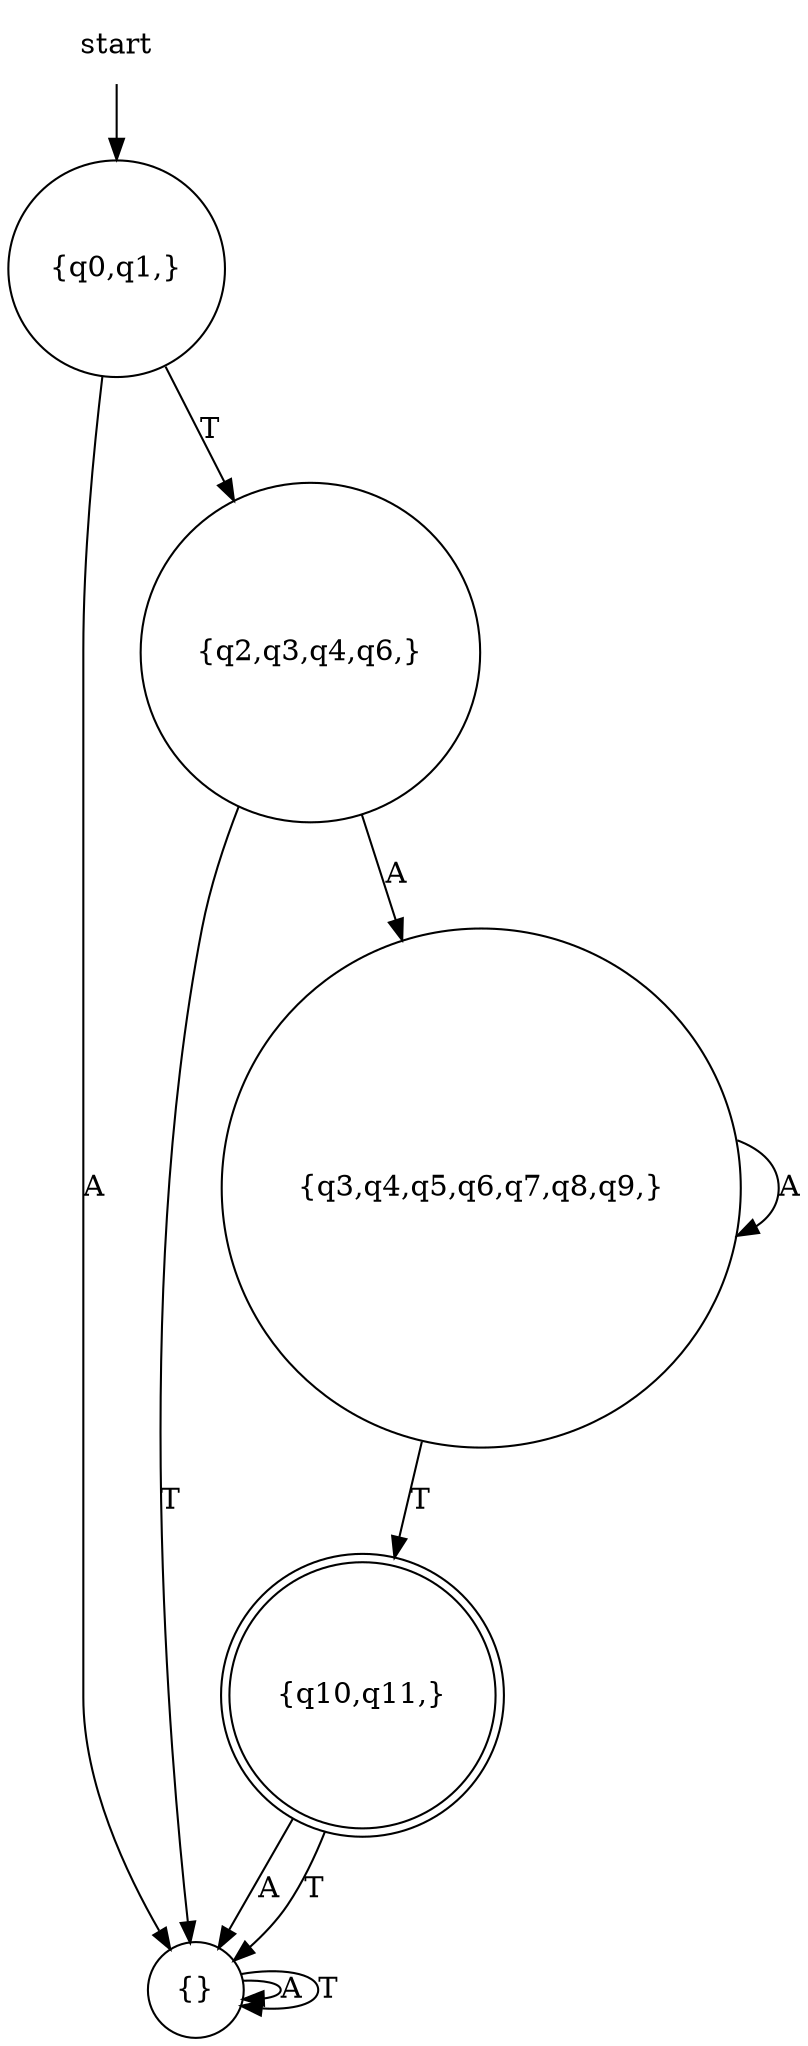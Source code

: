 digraph automaton {
    node [shape=none]; start;
    node [shape=doublecircle]; "{q10,q11,}";
    node [shape=circle];
    start -> "{q0,q1,}";
    "{q0,q1,}" -> "{}" [label="A"];
    "{q0,q1,}" -> "{q2,q3,q4,q6,}" [label="T"];
    "{}" -> "{}" [label="A"];
    "{}" -> "{}" [label="T"];
    "{q2,q3,q4,q6,}" -> "{q3,q4,q5,q6,q7,q8,q9,}" [label="A"];
    "{q2,q3,q4,q6,}" -> "{}" [label="T"];
    "{q3,q4,q5,q6,q7,q8,q9,}" -> "{q3,q4,q5,q6,q7,q8,q9,}" [label="A"];
    "{q3,q4,q5,q6,q7,q8,q9,}" -> "{q10,q11,}" [label="T"];
    "{q10,q11,}" -> "{}" [label="A"];
    "{q10,q11,}" -> "{}" [label="T"];
}
